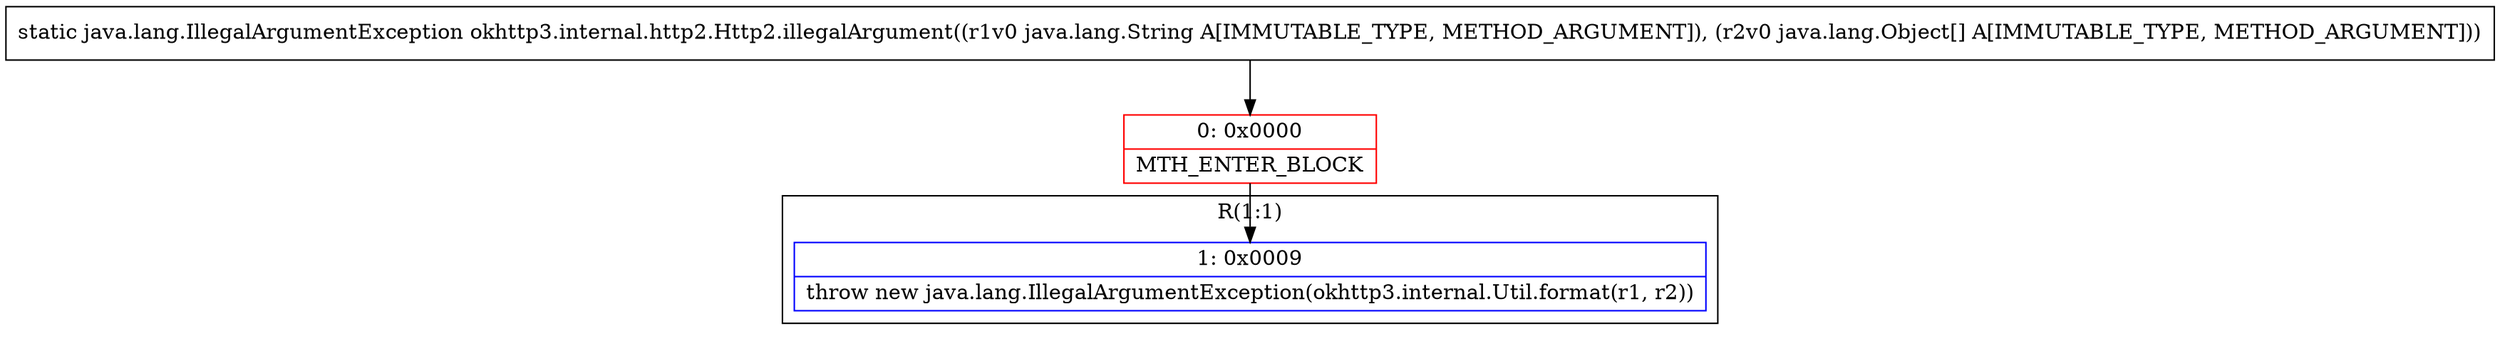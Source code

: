 digraph "CFG forokhttp3.internal.http2.Http2.illegalArgument(Ljava\/lang\/String;[Ljava\/lang\/Object;)Ljava\/lang\/IllegalArgumentException;" {
subgraph cluster_Region_2087764428 {
label = "R(1:1)";
node [shape=record,color=blue];
Node_1 [shape=record,label="{1\:\ 0x0009|throw new java.lang.IllegalArgumentException(okhttp3.internal.Util.format(r1, r2))\l}"];
}
Node_0 [shape=record,color=red,label="{0\:\ 0x0000|MTH_ENTER_BLOCK\l}"];
MethodNode[shape=record,label="{static java.lang.IllegalArgumentException okhttp3.internal.http2.Http2.illegalArgument((r1v0 java.lang.String A[IMMUTABLE_TYPE, METHOD_ARGUMENT]), (r2v0 java.lang.Object[] A[IMMUTABLE_TYPE, METHOD_ARGUMENT])) }"];
MethodNode -> Node_0;
Node_0 -> Node_1;
}

